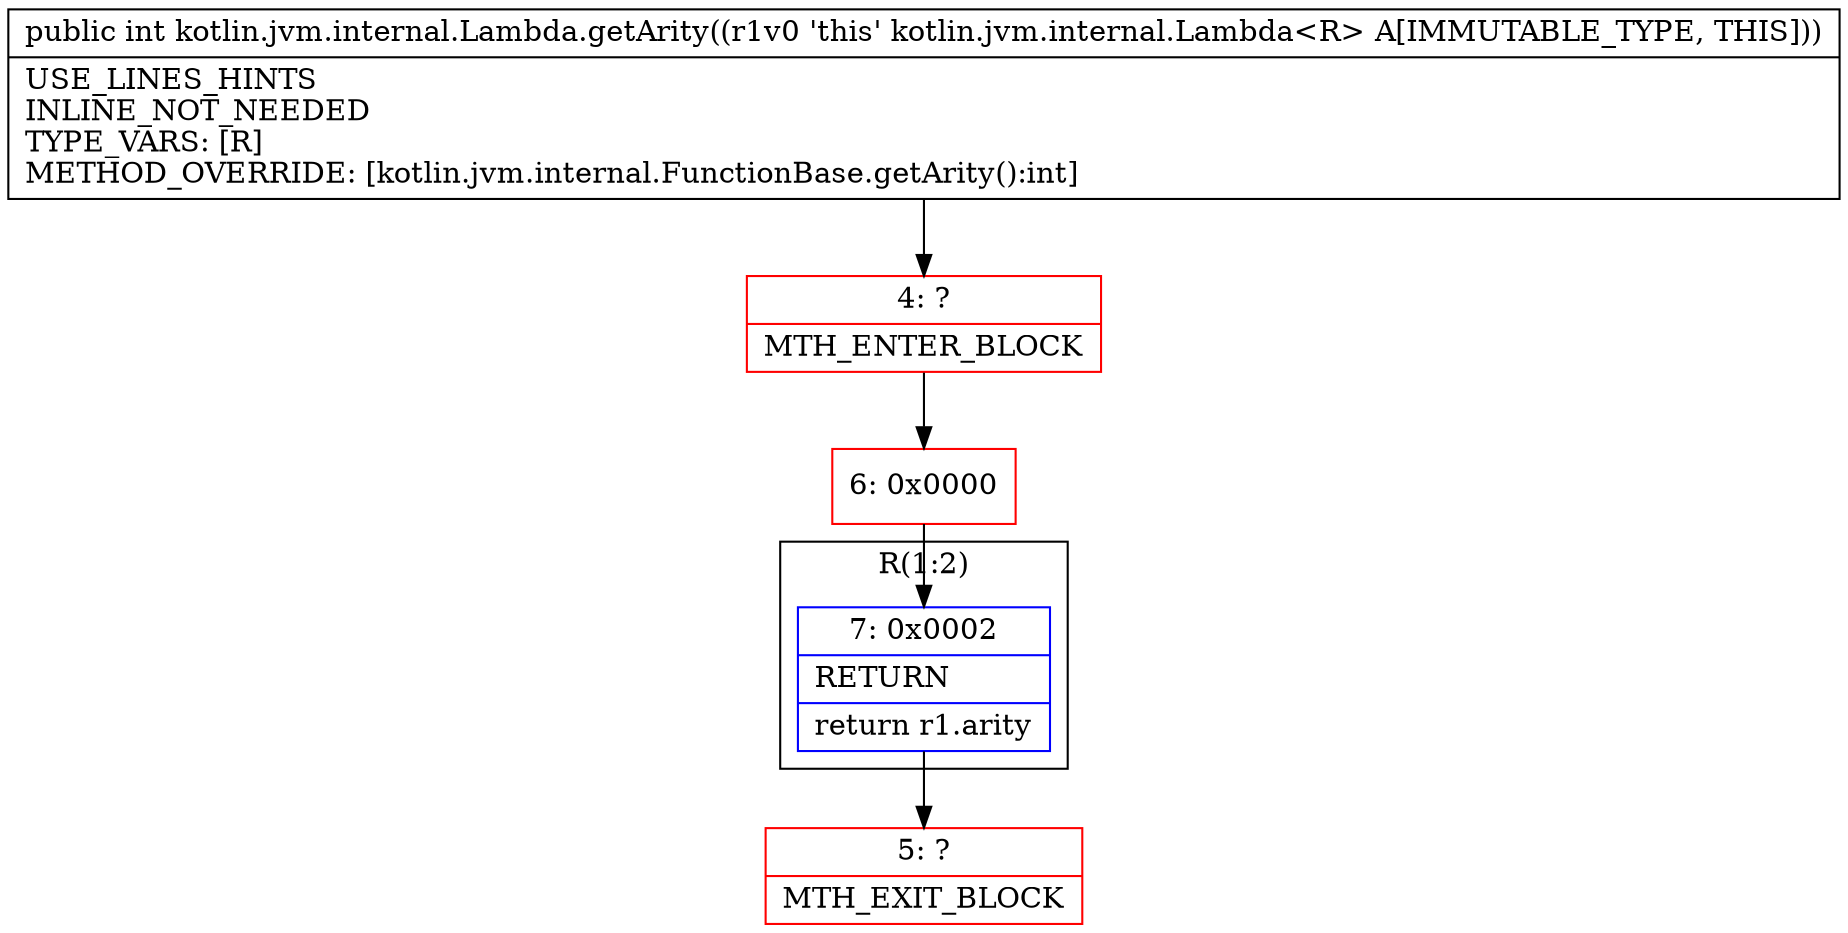 digraph "CFG forkotlin.jvm.internal.Lambda.getArity()I" {
subgraph cluster_Region_90562845 {
label = "R(1:2)";
node [shape=record,color=blue];
Node_7 [shape=record,label="{7\:\ 0x0002|RETURN\l|return r1.arity\l}"];
}
Node_4 [shape=record,color=red,label="{4\:\ ?|MTH_ENTER_BLOCK\l}"];
Node_6 [shape=record,color=red,label="{6\:\ 0x0000}"];
Node_5 [shape=record,color=red,label="{5\:\ ?|MTH_EXIT_BLOCK\l}"];
MethodNode[shape=record,label="{public int kotlin.jvm.internal.Lambda.getArity((r1v0 'this' kotlin.jvm.internal.Lambda\<R\> A[IMMUTABLE_TYPE, THIS]))  | USE_LINES_HINTS\lINLINE_NOT_NEEDED\lTYPE_VARS: [R]\lMETHOD_OVERRIDE: [kotlin.jvm.internal.FunctionBase.getArity():int]\l}"];
MethodNode -> Node_4;Node_7 -> Node_5;
Node_4 -> Node_6;
Node_6 -> Node_7;
}

